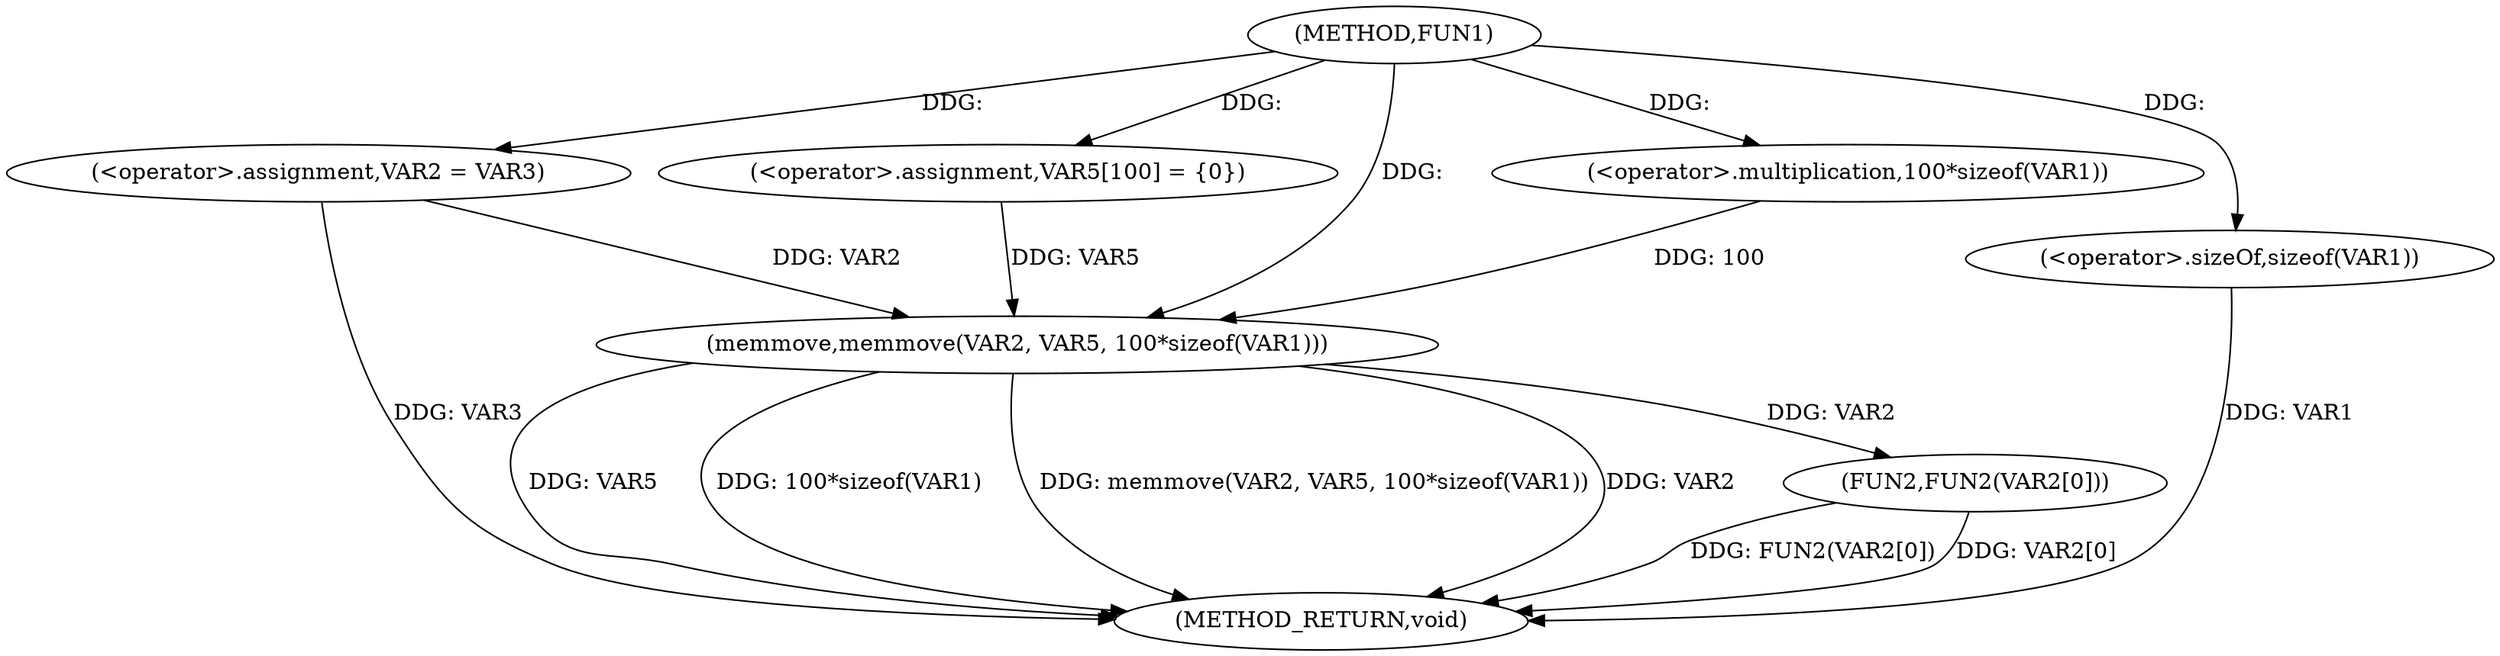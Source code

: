 digraph FUN1 {  
"1000100" [label = "(METHOD,FUN1)" ]
"1000123" [label = "(METHOD_RETURN,void)" ]
"1000105" [label = "(<operator>.assignment,VAR2 = VAR3)" ]
"1000110" [label = "(<operator>.assignment,VAR5[100] = {0})" ]
"1000112" [label = "(memmove,memmove(VAR2, VAR5, 100*sizeof(VAR1)))" ]
"1000115" [label = "(<operator>.multiplication,100*sizeof(VAR1))" ]
"1000117" [label = "(<operator>.sizeOf,sizeof(VAR1))" ]
"1000119" [label = "(FUN2,FUN2(VAR2[0]))" ]
  "1000105" -> "1000123"  [ label = "DDG: VAR3"] 
  "1000112" -> "1000123"  [ label = "DDG: VAR5"] 
  "1000112" -> "1000123"  [ label = "DDG: 100*sizeof(VAR1)"] 
  "1000117" -> "1000123"  [ label = "DDG: VAR1"] 
  "1000112" -> "1000123"  [ label = "DDG: memmove(VAR2, VAR5, 100*sizeof(VAR1))"] 
  "1000119" -> "1000123"  [ label = "DDG: FUN2(VAR2[0])"] 
  "1000112" -> "1000123"  [ label = "DDG: VAR2"] 
  "1000119" -> "1000123"  [ label = "DDG: VAR2[0]"] 
  "1000100" -> "1000105"  [ label = "DDG: "] 
  "1000100" -> "1000110"  [ label = "DDG: "] 
  "1000105" -> "1000112"  [ label = "DDG: VAR2"] 
  "1000100" -> "1000112"  [ label = "DDG: "] 
  "1000110" -> "1000112"  [ label = "DDG: VAR5"] 
  "1000115" -> "1000112"  [ label = "DDG: 100"] 
  "1000100" -> "1000115"  [ label = "DDG: "] 
  "1000100" -> "1000117"  [ label = "DDG: "] 
  "1000112" -> "1000119"  [ label = "DDG: VAR2"] 
}
